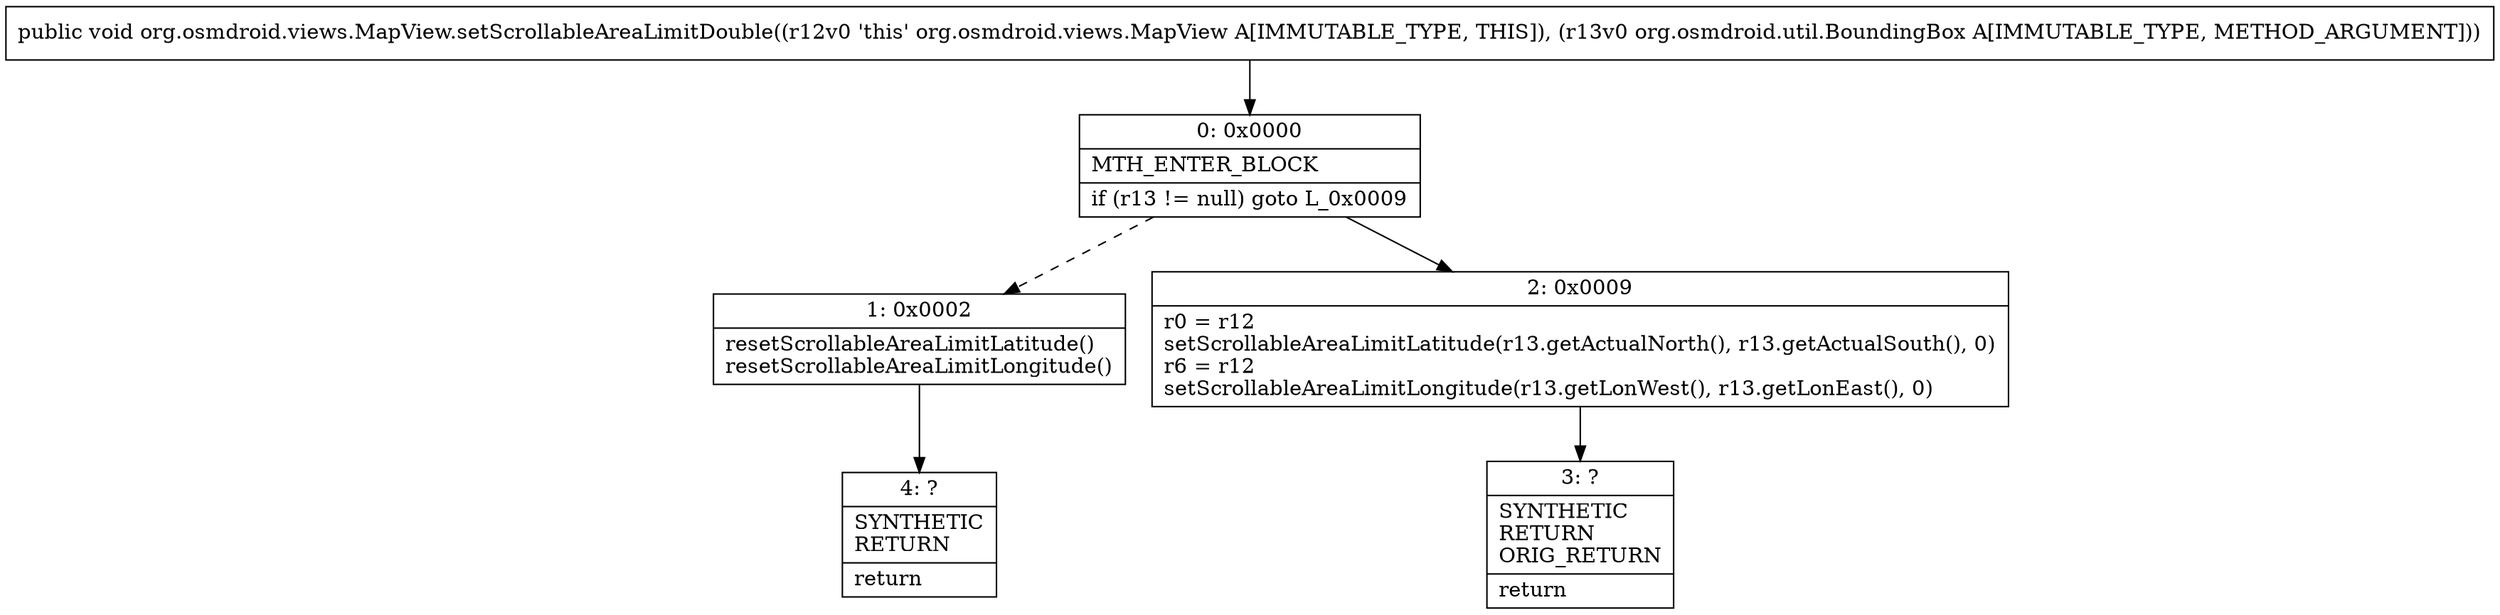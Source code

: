digraph "CFG fororg.osmdroid.views.MapView.setScrollableAreaLimitDouble(Lorg\/osmdroid\/util\/BoundingBox;)V" {
Node_0 [shape=record,label="{0\:\ 0x0000|MTH_ENTER_BLOCK\l|if (r13 != null) goto L_0x0009\l}"];
Node_1 [shape=record,label="{1\:\ 0x0002|resetScrollableAreaLimitLatitude()\lresetScrollableAreaLimitLongitude()\l}"];
Node_2 [shape=record,label="{2\:\ 0x0009|r0 = r12\lsetScrollableAreaLimitLatitude(r13.getActualNorth(), r13.getActualSouth(), 0)\lr6 = r12\lsetScrollableAreaLimitLongitude(r13.getLonWest(), r13.getLonEast(), 0)\l}"];
Node_3 [shape=record,label="{3\:\ ?|SYNTHETIC\lRETURN\lORIG_RETURN\l|return\l}"];
Node_4 [shape=record,label="{4\:\ ?|SYNTHETIC\lRETURN\l|return\l}"];
MethodNode[shape=record,label="{public void org.osmdroid.views.MapView.setScrollableAreaLimitDouble((r12v0 'this' org.osmdroid.views.MapView A[IMMUTABLE_TYPE, THIS]), (r13v0 org.osmdroid.util.BoundingBox A[IMMUTABLE_TYPE, METHOD_ARGUMENT])) }"];
MethodNode -> Node_0;
Node_0 -> Node_1[style=dashed];
Node_0 -> Node_2;
Node_1 -> Node_4;
Node_2 -> Node_3;
}

